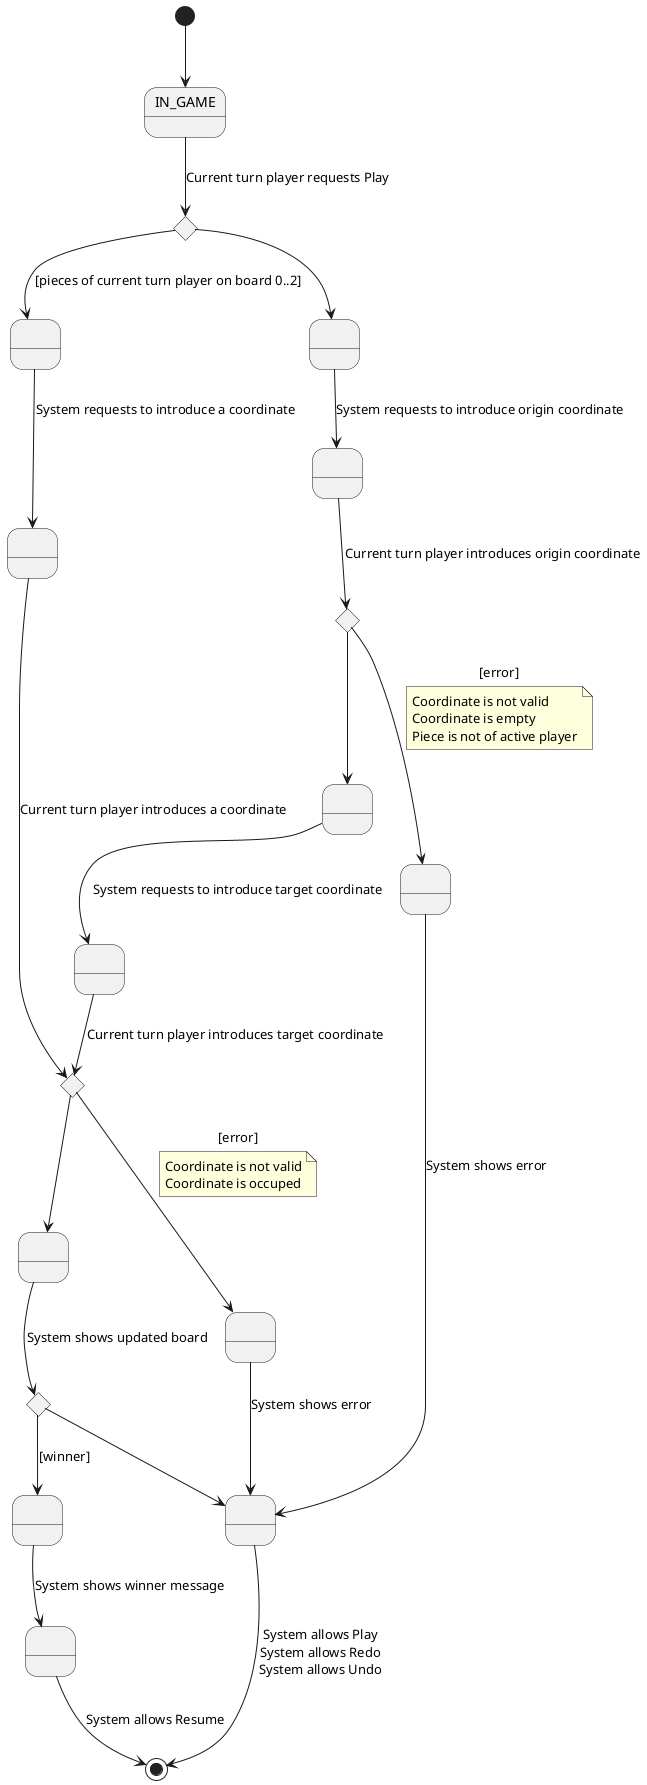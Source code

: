 @startuml StateDiagramFluxPlayState
state A as "IN_GAME"
state B as " "
state C as " "
state D as " "
state E as " "
state F as " "
state I as " "
state J as " "
state K as " "
state L as " "
state O as " "
state P as " "
state Q as " "
state if <<choice>>
state if2 <<choice>>
state if3 <<choice>>
state if5 <<choice>>

[*] --> A
A --> if: Current turn player requests Play
if --> B: [pieces of current turn player on board 0..2]
if --> C
B --> D: System requests to introduce a coordinate
D --> if2: Current turn player introduces a coordinate
if2 --> E: [error]
note on link
    Coordinate is not valid
    Coordinate is occuped
end note
if2 --> F
E --> P: System shows error
F --> if5: System shows updated board
C --> I: System requests to introduce origin coordinate
I --> if3: Current turn player introduces origin coordinate
if3 --> J: [error]
note on link
    Coordinate is not valid
    Coordinate is empty
    Piece is not of active player
end note
if3 --> K
J --> P: System shows error
K --> L: System requests to introduce target coordinate
L --> if2: Current turn player introduces target coordinate
if5 --> O: [winner]
O --> Q: System shows winner message
if5 --> P
Q --> [*]: System allows Resume
P --> [*]: System allows Play\nSystem allows Redo\nSystem allows Undo
@enduml